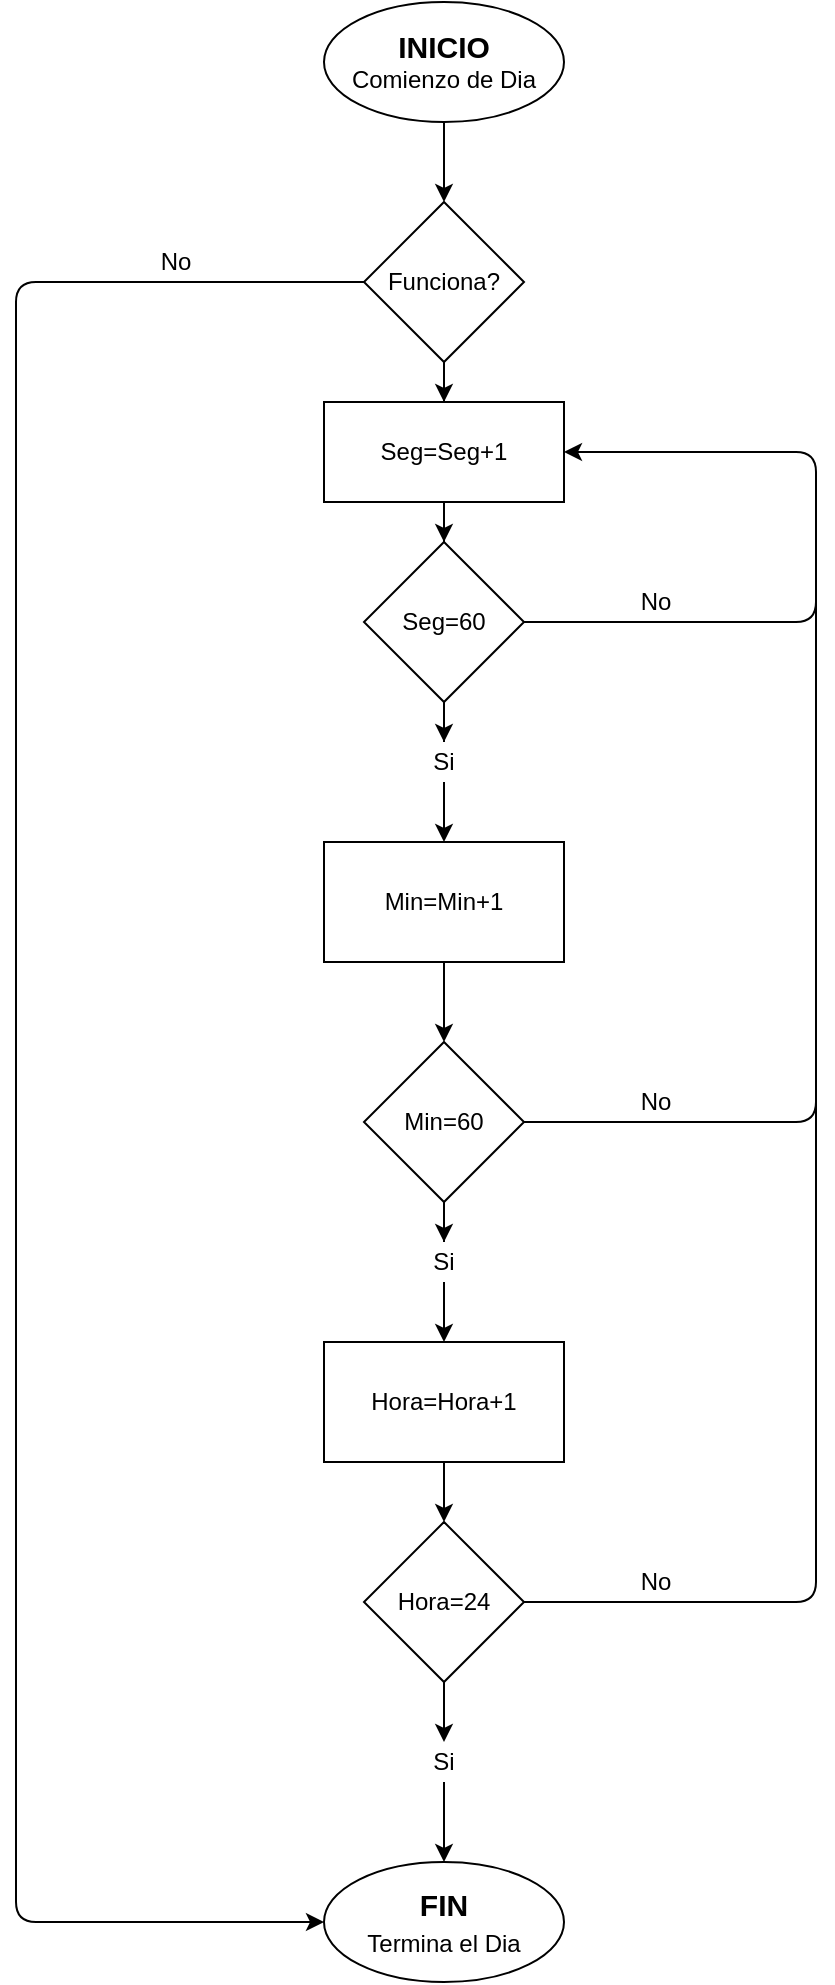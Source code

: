 <mxfile version="14.7.7" type="github">
  <diagram id="7W_bSikG0Ro8cMen8HLj" name="Page-1">
    <mxGraphModel dx="868" dy="520" grid="1" gridSize="10" guides="1" tooltips="1" connect="1" arrows="1" fold="1" page="1" pageScale="1" pageWidth="827" pageHeight="1169" math="0" shadow="0">
      <root>
        <mxCell id="0" />
        <mxCell id="1" parent="0" />
        <mxCell id="x5U-Hr4FzzjMvdnEWcWu-81" value="" style="edgeStyle=orthogonalEdgeStyle;rounded=0;orthogonalLoop=1;jettySize=auto;html=1;fontSize=12;" edge="1" parent="1" source="x5U-Hr4FzzjMvdnEWcWu-1" target="x5U-Hr4FzzjMvdnEWcWu-40">
          <mxGeometry relative="1" as="geometry" />
        </mxCell>
        <mxCell id="x5U-Hr4FzzjMvdnEWcWu-1" value="&lt;b&gt;&lt;font style=&quot;font-size: 15px&quot;&gt;INICIO&lt;/font&gt;&lt;/b&gt;&lt;br&gt;Comienzo de Dia" style="ellipse;whiteSpace=wrap;html=1;" vertex="1" parent="1">
          <mxGeometry x="354" y="50" width="120" height="60" as="geometry" />
        </mxCell>
        <mxCell id="x5U-Hr4FzzjMvdnEWcWu-28" value="" style="edgeStyle=orthogonalEdgeStyle;rounded=0;orthogonalLoop=1;jettySize=auto;html=1;" edge="1" parent="1" source="x5U-Hr4FzzjMvdnEWcWu-5" target="x5U-Hr4FzzjMvdnEWcWu-26">
          <mxGeometry relative="1" as="geometry" />
        </mxCell>
        <mxCell id="x5U-Hr4FzzjMvdnEWcWu-5" value="Seg=Seg+1" style="rounded=0;whiteSpace=wrap;html=1;" vertex="1" parent="1">
          <mxGeometry x="354" y="250" width="120" height="50" as="geometry" />
        </mxCell>
        <mxCell id="x5U-Hr4FzzjMvdnEWcWu-30" value="" style="edgeStyle=orthogonalEdgeStyle;rounded=0;orthogonalLoop=1;jettySize=auto;html=1;" edge="1" parent="1" source="x5U-Hr4FzzjMvdnEWcWu-26" target="x5U-Hr4FzzjMvdnEWcWu-31">
          <mxGeometry relative="1" as="geometry">
            <mxPoint x="414" y="420" as="targetPoint" />
          </mxGeometry>
        </mxCell>
        <mxCell id="x5U-Hr4FzzjMvdnEWcWu-26" value="Seg=60" style="rhombus;whiteSpace=wrap;html=1;" vertex="1" parent="1">
          <mxGeometry x="374" y="320" width="80" height="80" as="geometry" />
        </mxCell>
        <mxCell id="x5U-Hr4FzzjMvdnEWcWu-76" value="" style="edgeStyle=orthogonalEdgeStyle;rounded=0;orthogonalLoop=1;jettySize=auto;html=1;fontSize=12;" edge="1" parent="1" source="x5U-Hr4FzzjMvdnEWcWu-31" target="x5U-Hr4FzzjMvdnEWcWu-53">
          <mxGeometry relative="1" as="geometry" />
        </mxCell>
        <mxCell id="x5U-Hr4FzzjMvdnEWcWu-31" value="Si" style="text;html=1;strokeColor=none;fillColor=none;align=center;verticalAlign=middle;whiteSpace=wrap;rounded=0;" vertex="1" parent="1">
          <mxGeometry x="394" y="420" width="40" height="20" as="geometry" />
        </mxCell>
        <mxCell id="x5U-Hr4FzzjMvdnEWcWu-43" value="" style="edgeStyle=orthogonalEdgeStyle;rounded=0;orthogonalLoop=1;jettySize=auto;html=1;" edge="1" parent="1" source="x5U-Hr4FzzjMvdnEWcWu-40" target="x5U-Hr4FzzjMvdnEWcWu-5">
          <mxGeometry relative="1" as="geometry" />
        </mxCell>
        <mxCell id="x5U-Hr4FzzjMvdnEWcWu-40" value="Funciona?" style="rhombus;whiteSpace=wrap;html=1;" vertex="1" parent="1">
          <mxGeometry x="374" y="150" width="80" height="80" as="geometry" />
        </mxCell>
        <mxCell id="x5U-Hr4FzzjMvdnEWcWu-42" value="" style="endArrow=classic;html=1;exitX=0;exitY=0.5;exitDx=0;exitDy=0;entryX=0;entryY=0.5;entryDx=0;entryDy=0;" edge="1" parent="1" source="x5U-Hr4FzzjMvdnEWcWu-40" target="x5U-Hr4FzzjMvdnEWcWu-65">
          <mxGeometry width="50" height="50" relative="1" as="geometry">
            <mxPoint x="390" y="240" as="sourcePoint" />
            <mxPoint x="200" y="1060" as="targetPoint" />
            <Array as="points">
              <mxPoint x="200" y="190" />
              <mxPoint x="200" y="1010" />
            </Array>
          </mxGeometry>
        </mxCell>
        <mxCell id="x5U-Hr4FzzjMvdnEWcWu-50" value="" style="edgeStyle=orthogonalEdgeStyle;rounded=0;orthogonalLoop=1;jettySize=auto;html=1;" edge="1" parent="1" source="x5U-Hr4FzzjMvdnEWcWu-47" target="x5U-Hr4FzzjMvdnEWcWu-49">
          <mxGeometry relative="1" as="geometry" />
        </mxCell>
        <mxCell id="x5U-Hr4FzzjMvdnEWcWu-47" value="Min=60" style="rhombus;whiteSpace=wrap;html=1;" vertex="1" parent="1">
          <mxGeometry x="374" y="570" width="80" height="80" as="geometry" />
        </mxCell>
        <mxCell id="x5U-Hr4FzzjMvdnEWcWu-79" value="" style="edgeStyle=orthogonalEdgeStyle;rounded=0;orthogonalLoop=1;jettySize=auto;html=1;fontSize=12;" edge="1" parent="1" source="x5U-Hr4FzzjMvdnEWcWu-49" target="x5U-Hr4FzzjMvdnEWcWu-58">
          <mxGeometry relative="1" as="geometry" />
        </mxCell>
        <mxCell id="x5U-Hr4FzzjMvdnEWcWu-49" value="Si" style="text;html=1;strokeColor=none;fillColor=none;align=center;verticalAlign=middle;whiteSpace=wrap;rounded=0;" vertex="1" parent="1">
          <mxGeometry x="394" y="670" width="40" height="20" as="geometry" />
        </mxCell>
        <mxCell id="x5U-Hr4FzzjMvdnEWcWu-55" value="" style="edgeStyle=orthogonalEdgeStyle;rounded=0;orthogonalLoop=1;jettySize=auto;html=1;" edge="1" parent="1" source="x5U-Hr4FzzjMvdnEWcWu-53" target="x5U-Hr4FzzjMvdnEWcWu-47">
          <mxGeometry relative="1" as="geometry" />
        </mxCell>
        <mxCell id="x5U-Hr4FzzjMvdnEWcWu-53" value="Min=Min+1" style="rounded=0;whiteSpace=wrap;html=1;" vertex="1" parent="1">
          <mxGeometry x="354" y="470" width="120" height="60" as="geometry" />
        </mxCell>
        <mxCell id="x5U-Hr4FzzjMvdnEWcWu-61" value="" style="edgeStyle=orthogonalEdgeStyle;rounded=0;orthogonalLoop=1;jettySize=auto;html=1;" edge="1" parent="1" source="x5U-Hr4FzzjMvdnEWcWu-58" target="x5U-Hr4FzzjMvdnEWcWu-60">
          <mxGeometry relative="1" as="geometry" />
        </mxCell>
        <mxCell id="x5U-Hr4FzzjMvdnEWcWu-58" value="Hora=Hora+1" style="whiteSpace=wrap;html=1;" vertex="1" parent="1">
          <mxGeometry x="354" y="720" width="120" height="60" as="geometry" />
        </mxCell>
        <mxCell id="x5U-Hr4FzzjMvdnEWcWu-63" value="" style="edgeStyle=orthogonalEdgeStyle;rounded=0;orthogonalLoop=1;jettySize=auto;html=1;" edge="1" parent="1" source="x5U-Hr4FzzjMvdnEWcWu-60" target="x5U-Hr4FzzjMvdnEWcWu-62">
          <mxGeometry relative="1" as="geometry" />
        </mxCell>
        <mxCell id="x5U-Hr4FzzjMvdnEWcWu-60" value="Hora=24" style="rhombus;whiteSpace=wrap;html=1;" vertex="1" parent="1">
          <mxGeometry x="374" y="810" width="80" height="80" as="geometry" />
        </mxCell>
        <mxCell id="x5U-Hr4FzzjMvdnEWcWu-70" value="" style="edgeStyle=orthogonalEdgeStyle;rounded=0;orthogonalLoop=1;jettySize=auto;html=1;fontSize=12;" edge="1" parent="1" source="x5U-Hr4FzzjMvdnEWcWu-62" target="x5U-Hr4FzzjMvdnEWcWu-65">
          <mxGeometry relative="1" as="geometry" />
        </mxCell>
        <mxCell id="x5U-Hr4FzzjMvdnEWcWu-62" value="Si" style="text;html=1;strokeColor=none;fillColor=none;align=center;verticalAlign=middle;whiteSpace=wrap;rounded=0;" vertex="1" parent="1">
          <mxGeometry x="394" y="920" width="40" height="20" as="geometry" />
        </mxCell>
        <mxCell id="x5U-Hr4FzzjMvdnEWcWu-65" value="FIN&lt;br style=&quot;font-size: 12px&quot;&gt;&lt;font style=&quot;font-size: 12px&quot;&gt;&lt;span style=&quot;font-weight: 400&quot;&gt;Termina el Dia&lt;/span&gt;&lt;br&gt;&lt;/font&gt;" style="ellipse;whiteSpace=wrap;html=1;fontStyle=1;fontSize=15;" vertex="1" parent="1">
          <mxGeometry x="354" y="980" width="120" height="60" as="geometry" />
        </mxCell>
        <mxCell id="x5U-Hr4FzzjMvdnEWcWu-67" value="No" style="text;html=1;strokeColor=none;fillColor=none;align=center;verticalAlign=middle;whiteSpace=wrap;rounded=0;fontSize=12;" vertex="1" parent="1">
          <mxGeometry x="260" y="170" width="40" height="20" as="geometry" />
        </mxCell>
        <mxCell id="x5U-Hr4FzzjMvdnEWcWu-71" value="" style="endArrow=classic;html=1;fontSize=12;exitX=1;exitY=0.5;exitDx=0;exitDy=0;entryX=1;entryY=0.5;entryDx=0;entryDy=0;" edge="1" parent="1" source="x5U-Hr4FzzjMvdnEWcWu-26" target="x5U-Hr4FzzjMvdnEWcWu-5">
          <mxGeometry width="50" height="50" relative="1" as="geometry">
            <mxPoint x="390" y="310" as="sourcePoint" />
            <mxPoint x="600" y="270" as="targetPoint" />
            <Array as="points">
              <mxPoint x="600" y="360" />
              <mxPoint x="600" y="275" />
            </Array>
          </mxGeometry>
        </mxCell>
        <mxCell id="x5U-Hr4FzzjMvdnEWcWu-72" value="No" style="text;html=1;strokeColor=none;fillColor=none;align=center;verticalAlign=middle;whiteSpace=wrap;rounded=0;fontSize=12;" vertex="1" parent="1">
          <mxGeometry x="500" y="340" width="40" height="20" as="geometry" />
        </mxCell>
        <mxCell id="x5U-Hr4FzzjMvdnEWcWu-74" value="No" style="text;html=1;strokeColor=none;fillColor=none;align=center;verticalAlign=middle;whiteSpace=wrap;rounded=0;fontSize=12;" vertex="1" parent="1">
          <mxGeometry x="500" y="590" width="40" height="20" as="geometry" />
        </mxCell>
        <mxCell id="x5U-Hr4FzzjMvdnEWcWu-77" value="" style="endArrow=none;html=1;fontSize=12;exitX=1;exitY=0.5;exitDx=0;exitDy=0;" edge="1" parent="1" source="x5U-Hr4FzzjMvdnEWcWu-47">
          <mxGeometry width="50" height="50" relative="1" as="geometry">
            <mxPoint x="380" y="500" as="sourcePoint" />
            <mxPoint x="600" y="340" as="targetPoint" />
            <Array as="points">
              <mxPoint x="600" y="610" />
            </Array>
          </mxGeometry>
        </mxCell>
        <mxCell id="x5U-Hr4FzzjMvdnEWcWu-78" value="" style="endArrow=none;html=1;fontSize=12;exitX=1;exitY=0.5;exitDx=0;exitDy=0;" edge="1" parent="1" source="x5U-Hr4FzzjMvdnEWcWu-60">
          <mxGeometry width="50" height="50" relative="1" as="geometry">
            <mxPoint x="380" y="900" as="sourcePoint" />
            <mxPoint x="600" y="590" as="targetPoint" />
            <Array as="points">
              <mxPoint x="600" y="850" />
            </Array>
          </mxGeometry>
        </mxCell>
        <mxCell id="x5U-Hr4FzzjMvdnEWcWu-80" value="No" style="text;html=1;strokeColor=none;fillColor=none;align=center;verticalAlign=middle;whiteSpace=wrap;rounded=0;fontSize=12;" vertex="1" parent="1">
          <mxGeometry x="500" y="830" width="40" height="20" as="geometry" />
        </mxCell>
      </root>
    </mxGraphModel>
  </diagram>
</mxfile>
